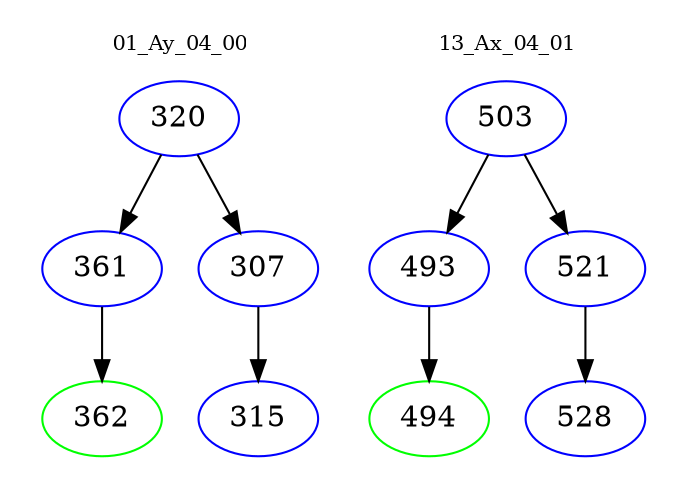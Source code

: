 digraph{
subgraph cluster_0 {
color = white
label = "01_Ay_04_00";
fontsize=10;
T0_320 [label="320", color="blue"]
T0_320 -> T0_361 [color="black"]
T0_361 [label="361", color="blue"]
T0_361 -> T0_362 [color="black"]
T0_362 [label="362", color="green"]
T0_320 -> T0_307 [color="black"]
T0_307 [label="307", color="blue"]
T0_307 -> T0_315 [color="black"]
T0_315 [label="315", color="blue"]
}
subgraph cluster_1 {
color = white
label = "13_Ax_04_01";
fontsize=10;
T1_503 [label="503", color="blue"]
T1_503 -> T1_493 [color="black"]
T1_493 [label="493", color="blue"]
T1_493 -> T1_494 [color="black"]
T1_494 [label="494", color="green"]
T1_503 -> T1_521 [color="black"]
T1_521 [label="521", color="blue"]
T1_521 -> T1_528 [color="black"]
T1_528 [label="528", color="blue"]
}
}
